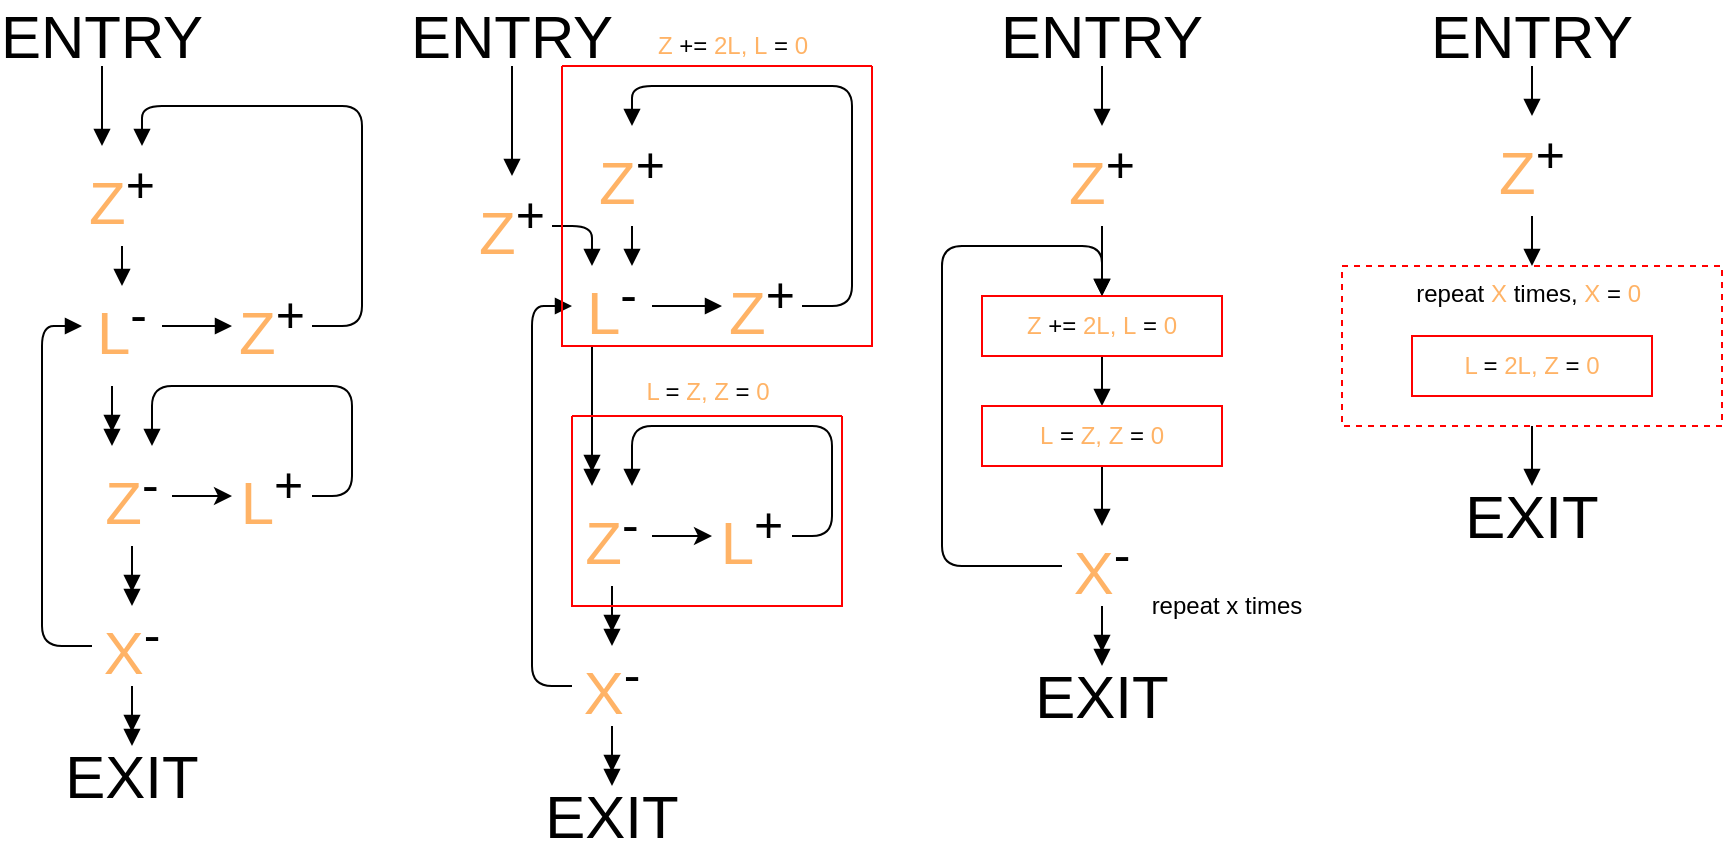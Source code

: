 <mxfile>
    <diagram id="1Uvh3A9aXFrwOpwsclRF" name="Page-1">
        <mxGraphModel dx="815" dy="1019" grid="1" gridSize="10" guides="1" tooltips="1" connect="1" arrows="1" fold="1" page="1" pageScale="1" pageWidth="850" pageHeight="1100" math="0" shadow="0">
            <root>
                <mxCell id="0"/>
                <mxCell id="1" parent="0"/>
                <mxCell id="10" style="edgeStyle=none;html=1;exitX=0.5;exitY=1;exitDx=0;exitDy=0;entryX=0.25;entryY=0;entryDx=0;entryDy=0;endArrow=block;endFill=1;" parent="1" source="2" target="3" edge="1">
                    <mxGeometry relative="1" as="geometry"/>
                </mxCell>
                <mxCell id="2" value="ENTRY" style="text;html=1;strokeColor=none;fillColor=none;align=center;verticalAlign=middle;whiteSpace=wrap;rounded=0;fontSize=30;" parent="1" vertex="1">
                    <mxGeometry x="60" y="50" width="100" height="30" as="geometry"/>
                </mxCell>
                <mxCell id="7" style="edgeStyle=none;html=1;exitX=0.5;exitY=1;exitDx=0;exitDy=0;entryX=0.5;entryY=0;entryDx=0;entryDy=0;endArrow=block;endFill=1;" parent="1" source="3" target="6" edge="1">
                    <mxGeometry relative="1" as="geometry"/>
                </mxCell>
                <mxCell id="16" style="edgeStyle=none;html=1;exitX=0.25;exitY=1;exitDx=0;exitDy=0;entryX=0.25;entryY=0;entryDx=0;entryDy=0;endArrow=doubleBlock;endFill=1;" parent="1" target="11" edge="1">
                    <mxGeometry relative="1" as="geometry">
                        <mxPoint x="115" y="240" as="sourcePoint"/>
                    </mxGeometry>
                </mxCell>
                <mxCell id="3" value="&lt;font color=&quot;#ffb366&quot;&gt;Z&lt;/font&gt;&lt;sup&gt;+&lt;/sup&gt;" style="text;html=1;strokeColor=none;fillColor=none;align=center;verticalAlign=middle;whiteSpace=wrap;rounded=0;fontSize=30;" parent="1" vertex="1">
                    <mxGeometry x="100" y="120" width="40" height="50" as="geometry"/>
                </mxCell>
                <mxCell id="9" style="edgeStyle=none;html=1;exitX=1;exitY=0.5;exitDx=0;exitDy=0;entryX=0.75;entryY=0;entryDx=0;entryDy=0;endArrow=block;endFill=1;" parent="1" source="4" target="3" edge="1">
                    <mxGeometry relative="1" as="geometry">
                        <Array as="points">
                            <mxPoint x="240" y="210"/>
                            <mxPoint x="240" y="100"/>
                            <mxPoint x="130" y="100"/>
                        </Array>
                    </mxGeometry>
                </mxCell>
                <mxCell id="4" value="&lt;font color=&quot;#ffb366&quot;&gt;Z&lt;/font&gt;&lt;sup&gt;+&lt;/sup&gt;" style="text;html=1;strokeColor=none;fillColor=none;align=center;verticalAlign=middle;whiteSpace=wrap;rounded=0;fontSize=30;" parent="1" vertex="1">
                    <mxGeometry x="175" y="185" width="40" height="50" as="geometry"/>
                </mxCell>
                <mxCell id="8" style="edgeStyle=none;html=1;exitX=1;exitY=0.5;exitDx=0;exitDy=0;entryX=0;entryY=0.5;entryDx=0;entryDy=0;endArrow=block;endFill=1;" parent="1" source="6" target="4" edge="1">
                    <mxGeometry relative="1" as="geometry"/>
                </mxCell>
                <mxCell id="6" value="&lt;font color=&quot;#ffb366&quot;&gt;L&lt;/font&gt;&lt;sup&gt;-&lt;/sup&gt;" style="text;html=1;strokeColor=none;fillColor=none;align=center;verticalAlign=middle;whiteSpace=wrap;rounded=0;fontSize=30;" parent="1" vertex="1">
                    <mxGeometry x="100" y="190" width="40" height="40" as="geometry"/>
                </mxCell>
                <mxCell id="14" style="edgeStyle=none;html=1;exitX=1;exitY=0.5;exitDx=0;exitDy=0;entryX=0;entryY=0.5;entryDx=0;entryDy=0;" parent="1" source="11" target="12" edge="1">
                    <mxGeometry relative="1" as="geometry"/>
                </mxCell>
                <mxCell id="17" style="edgeStyle=none;html=1;exitX=0.5;exitY=1;exitDx=0;exitDy=0;entryX=0.5;entryY=0;entryDx=0;entryDy=0;endArrow=doubleBlock;endFill=1;" parent="1" source="11" target="13" edge="1">
                    <mxGeometry relative="1" as="geometry"/>
                </mxCell>
                <mxCell id="11" value="&lt;font color=&quot;#ffb366&quot;&gt;Z&lt;/font&gt;&lt;sup&gt;-&lt;/sup&gt;" style="text;html=1;strokeColor=none;fillColor=none;align=center;verticalAlign=middle;whiteSpace=wrap;rounded=0;fontSize=30;" parent="1" vertex="1">
                    <mxGeometry x="105" y="270" width="40" height="50" as="geometry"/>
                </mxCell>
                <mxCell id="15" style="edgeStyle=none;html=1;exitX=1;exitY=0.5;exitDx=0;exitDy=0;entryX=0.75;entryY=0;entryDx=0;entryDy=0;endArrow=block;endFill=1;" parent="1" source="12" target="11" edge="1">
                    <mxGeometry relative="1" as="geometry">
                        <Array as="points">
                            <mxPoint x="235" y="295"/>
                            <mxPoint x="235" y="240"/>
                            <mxPoint x="135" y="240"/>
                        </Array>
                    </mxGeometry>
                </mxCell>
                <mxCell id="12" value="&lt;font color=&quot;#ffb366&quot;&gt;L&lt;/font&gt;&lt;sup&gt;+&lt;/sup&gt;" style="text;html=1;strokeColor=none;fillColor=none;align=center;verticalAlign=middle;whiteSpace=wrap;rounded=0;fontSize=30;" parent="1" vertex="1">
                    <mxGeometry x="175" y="270" width="40" height="50" as="geometry"/>
                </mxCell>
                <mxCell id="20" style="edgeStyle=none;html=1;exitX=0.5;exitY=1;exitDx=0;exitDy=0;entryX=0.5;entryY=0;entryDx=0;entryDy=0;endArrow=doubleBlock;endFill=1;" parent="1" source="13" target="19" edge="1">
                    <mxGeometry relative="1" as="geometry"/>
                </mxCell>
                <mxCell id="21" style="edgeStyle=none;html=1;exitX=0;exitY=0.5;exitDx=0;exitDy=0;entryX=0;entryY=0.5;entryDx=0;entryDy=0;endArrow=block;endFill=1;" parent="1" source="13" target="6" edge="1">
                    <mxGeometry relative="1" as="geometry">
                        <Array as="points">
                            <mxPoint x="80" y="370"/>
                            <mxPoint x="80" y="210"/>
                        </Array>
                    </mxGeometry>
                </mxCell>
                <mxCell id="13" value="&lt;font color=&quot;#ffb366&quot;&gt;X&lt;/font&gt;&lt;sup&gt;-&lt;/sup&gt;" style="text;html=1;strokeColor=none;fillColor=none;align=center;verticalAlign=middle;whiteSpace=wrap;rounded=0;fontSize=30;" parent="1" vertex="1">
                    <mxGeometry x="105" y="350" width="40" height="40" as="geometry"/>
                </mxCell>
                <mxCell id="19" value="EXIT" style="text;html=1;strokeColor=none;fillColor=none;align=center;verticalAlign=middle;whiteSpace=wrap;rounded=0;fontSize=30;" parent="1" vertex="1">
                    <mxGeometry x="70" y="420" width="110" height="30" as="geometry"/>
                </mxCell>
                <mxCell id="22" style="edgeStyle=none;html=1;exitX=0.5;exitY=1;exitDx=0;exitDy=0;entryX=0.5;entryY=0;entryDx=0;entryDy=0;endArrow=block;endFill=1;" parent="1" source="23" target="26" edge="1">
                    <mxGeometry relative="1" as="geometry"/>
                </mxCell>
                <mxCell id="23" value="ENTRY" style="text;html=1;strokeColor=none;fillColor=none;align=center;verticalAlign=middle;whiteSpace=wrap;rounded=0;fontSize=30;" parent="1" vertex="1">
                    <mxGeometry x="265" y="50" width="100" height="30" as="geometry"/>
                </mxCell>
                <mxCell id="24" style="edgeStyle=none;html=1;exitX=0.5;exitY=1;exitDx=0;exitDy=0;entryX=0.75;entryY=0;entryDx=0;entryDy=0;endArrow=block;endFill=1;" parent="1" source="40" target="30" edge="1">
                    <mxGeometry relative="1" as="geometry"/>
                </mxCell>
                <mxCell id="25" style="edgeStyle=none;html=1;exitX=0.25;exitY=1;exitDx=0;exitDy=0;entryX=0.25;entryY=0;entryDx=0;entryDy=0;endArrow=doubleBlock;endFill=1;" parent="1" source="30" target="33" edge="1">
                    <mxGeometry relative="1" as="geometry">
                        <mxPoint x="360" y="240" as="sourcePoint"/>
                    </mxGeometry>
                </mxCell>
                <mxCell id="41" style="edgeStyle=none;html=1;exitX=1;exitY=0.5;exitDx=0;exitDy=0;entryX=0.25;entryY=0;entryDx=0;entryDy=0;endArrow=block;endFill=1;" parent="1" source="26" target="30" edge="1">
                    <mxGeometry relative="1" as="geometry">
                        <Array as="points">
                            <mxPoint x="355" y="160"/>
                        </Array>
                    </mxGeometry>
                </mxCell>
                <mxCell id="26" value="&lt;font color=&quot;#ffb366&quot;&gt;Z&lt;/font&gt;&lt;sup&gt;+&lt;/sup&gt;" style="text;html=1;strokeColor=none;fillColor=none;align=center;verticalAlign=middle;whiteSpace=wrap;rounded=0;fontSize=30;" parent="1" vertex="1">
                    <mxGeometry x="295" y="135" width="40" height="50" as="geometry"/>
                </mxCell>
                <mxCell id="27" style="edgeStyle=none;html=1;exitX=1;exitY=0.5;exitDx=0;exitDy=0;entryX=0.5;entryY=0;entryDx=0;entryDy=0;endArrow=block;endFill=1;" parent="1" source="28" target="40" edge="1">
                    <mxGeometry relative="1" as="geometry">
                        <Array as="points">
                            <mxPoint x="485" y="200"/>
                            <mxPoint x="485" y="90"/>
                            <mxPoint x="375" y="90"/>
                        </Array>
                    </mxGeometry>
                </mxCell>
                <mxCell id="28" value="&lt;font color=&quot;#ffb366&quot;&gt;Z&lt;/font&gt;&lt;sup&gt;+&lt;/sup&gt;" style="text;html=1;strokeColor=none;fillColor=none;align=center;verticalAlign=middle;whiteSpace=wrap;rounded=0;fontSize=30;" parent="1" vertex="1">
                    <mxGeometry x="420" y="175" width="40" height="50" as="geometry"/>
                </mxCell>
                <mxCell id="29" style="edgeStyle=none;html=1;exitX=1;exitY=0.5;exitDx=0;exitDy=0;entryX=0;entryY=0.5;entryDx=0;entryDy=0;endArrow=block;endFill=1;" parent="1" source="30" target="28" edge="1">
                    <mxGeometry relative="1" as="geometry"/>
                </mxCell>
                <mxCell id="30" value="&lt;font color=&quot;#ffb366&quot;&gt;L&lt;/font&gt;&lt;sup&gt;-&lt;/sup&gt;" style="text;html=1;strokeColor=none;fillColor=none;align=center;verticalAlign=middle;whiteSpace=wrap;rounded=0;fontSize=30;" parent="1" vertex="1">
                    <mxGeometry x="345" y="180" width="40" height="40" as="geometry"/>
                </mxCell>
                <mxCell id="31" style="edgeStyle=none;html=1;exitX=1;exitY=0.5;exitDx=0;exitDy=0;entryX=0;entryY=0.5;entryDx=0;entryDy=0;" parent="1" source="33" target="35" edge="1">
                    <mxGeometry relative="1" as="geometry"/>
                </mxCell>
                <mxCell id="32" style="edgeStyle=none;html=1;exitX=0.5;exitY=1;exitDx=0;exitDy=0;entryX=0.5;entryY=0;entryDx=0;entryDy=0;endArrow=doubleBlock;endFill=1;" parent="1" source="33" target="38" edge="1">
                    <mxGeometry relative="1" as="geometry"/>
                </mxCell>
                <mxCell id="33" value="&lt;font color=&quot;#ffb366&quot;&gt;Z&lt;/font&gt;&lt;sup&gt;-&lt;/sup&gt;" style="text;html=1;strokeColor=none;fillColor=none;align=center;verticalAlign=middle;whiteSpace=wrap;rounded=0;fontSize=30;" parent="1" vertex="1">
                    <mxGeometry x="345" y="290" width="40" height="50" as="geometry"/>
                </mxCell>
                <mxCell id="34" style="edgeStyle=none;html=1;exitX=1;exitY=0.5;exitDx=0;exitDy=0;entryX=0.75;entryY=0;entryDx=0;entryDy=0;endArrow=block;endFill=1;" parent="1" source="35" target="33" edge="1">
                    <mxGeometry relative="1" as="geometry">
                        <Array as="points">
                            <mxPoint x="475" y="315"/>
                            <mxPoint x="475" y="260"/>
                            <mxPoint x="375" y="260"/>
                        </Array>
                    </mxGeometry>
                </mxCell>
                <mxCell id="35" value="&lt;font color=&quot;#ffb366&quot;&gt;L&lt;/font&gt;&lt;sup&gt;+&lt;/sup&gt;" style="text;html=1;strokeColor=none;fillColor=none;align=center;verticalAlign=middle;whiteSpace=wrap;rounded=0;fontSize=30;" parent="1" vertex="1">
                    <mxGeometry x="415" y="290" width="40" height="50" as="geometry"/>
                </mxCell>
                <mxCell id="36" style="edgeStyle=none;html=1;exitX=0.5;exitY=1;exitDx=0;exitDy=0;entryX=0.5;entryY=0;entryDx=0;entryDy=0;endArrow=doubleBlock;endFill=1;" parent="1" source="38" target="39" edge="1">
                    <mxGeometry relative="1" as="geometry"/>
                </mxCell>
                <mxCell id="37" style="edgeStyle=none;html=1;exitX=0;exitY=0.5;exitDx=0;exitDy=0;entryX=0;entryY=0.5;entryDx=0;entryDy=0;endArrow=block;endFill=1;" parent="1" source="38" target="30" edge="1">
                    <mxGeometry relative="1" as="geometry">
                        <Array as="points">
                            <mxPoint x="325" y="390"/>
                            <mxPoint x="325" y="200"/>
                        </Array>
                    </mxGeometry>
                </mxCell>
                <mxCell id="38" value="&lt;font color=&quot;#ffb366&quot;&gt;X&lt;/font&gt;&lt;sup&gt;-&lt;/sup&gt;" style="text;html=1;strokeColor=none;fillColor=none;align=center;verticalAlign=middle;whiteSpace=wrap;rounded=0;fontSize=30;" parent="1" vertex="1">
                    <mxGeometry x="345" y="370" width="40" height="40" as="geometry"/>
                </mxCell>
                <mxCell id="39" value="EXIT" style="text;html=1;strokeColor=none;fillColor=none;align=center;verticalAlign=middle;whiteSpace=wrap;rounded=0;fontSize=30;" parent="1" vertex="1">
                    <mxGeometry x="310" y="440" width="110" height="30" as="geometry"/>
                </mxCell>
                <mxCell id="40" value="&lt;font color=&quot;#ffb366&quot;&gt;Z&lt;/font&gt;&lt;sup&gt;+&lt;/sup&gt;" style="text;html=1;strokeColor=none;fillColor=none;align=center;verticalAlign=middle;whiteSpace=wrap;rounded=0;fontSize=30;" parent="1" vertex="1">
                    <mxGeometry x="355" y="110" width="40" height="50" as="geometry"/>
                </mxCell>
                <mxCell id="42" value="" style="swimlane;startSize=0;strokeColor=#FF0000;" parent="1" vertex="1">
                    <mxGeometry x="340" y="80" width="155" height="140" as="geometry"/>
                </mxCell>
                <mxCell id="43" value="" style="swimlane;startSize=0;strokeColor=#FF0000;" parent="1" vertex="1">
                    <mxGeometry x="345" y="255" width="135" height="95" as="geometry"/>
                </mxCell>
                <mxCell id="44" value="&lt;font color=&quot;#ffb366&quot;&gt;L&lt;/font&gt; =&amp;nbsp;&lt;span style=&quot;color: rgb(255 , 179 , 102)&quot;&gt;Z, Z&amp;nbsp;&lt;/span&gt;=&lt;span style=&quot;color: rgb(255 , 179 , 102)&quot;&gt;&amp;nbsp;0&lt;/span&gt;" style="text;html=1;strokeColor=none;fillColor=none;align=center;verticalAlign=middle;whiteSpace=wrap;rounded=0;" parent="1" vertex="1">
                    <mxGeometry x="377.5" y="235" width="70" height="15" as="geometry"/>
                </mxCell>
                <mxCell id="46" value="&lt;font color=&quot;#ffb366&quot;&gt;Z &lt;/font&gt;+=&lt;font color=&quot;#ffb366&quot;&gt;&amp;nbsp;2L, L&amp;nbsp;&lt;/font&gt;=&lt;font color=&quot;#ffb366&quot;&gt;&amp;nbsp;0&lt;/font&gt;" style="text;html=1;strokeColor=none;fillColor=none;align=center;verticalAlign=middle;whiteSpace=wrap;rounded=0;" parent="1" vertex="1">
                    <mxGeometry x="383" y="60" width="85" height="20" as="geometry"/>
                </mxCell>
                <mxCell id="50" style="edgeStyle=none;html=1;exitX=0.5;exitY=1;exitDx=0;exitDy=0;entryX=0.5;entryY=0;entryDx=0;entryDy=0;fontColor=#FFB366;endArrow=block;endFill=1;" parent="1" source="48" target="49" edge="1">
                    <mxGeometry relative="1" as="geometry"/>
                </mxCell>
                <mxCell id="48" value="ENTRY" style="text;html=1;strokeColor=none;fillColor=none;align=center;verticalAlign=middle;whiteSpace=wrap;rounded=0;fontSize=30;" parent="1" vertex="1">
                    <mxGeometry x="560" y="50" width="100" height="30" as="geometry"/>
                </mxCell>
                <mxCell id="53" style="edgeStyle=none;html=1;exitX=0.5;exitY=1;exitDx=0;exitDy=0;entryX=0.5;entryY=0;entryDx=0;entryDy=0;fontColor=#FFB366;endArrow=block;endFill=1;" parent="1" source="49" target="52" edge="1">
                    <mxGeometry relative="1" as="geometry"/>
                </mxCell>
                <mxCell id="49" value="&lt;font color=&quot;#ffb366&quot;&gt;Z&lt;/font&gt;&lt;sup&gt;+&lt;/sup&gt;" style="text;html=1;strokeColor=none;fillColor=none;align=center;verticalAlign=middle;whiteSpace=wrap;rounded=0;fontSize=30;" parent="1" vertex="1">
                    <mxGeometry x="590" y="110" width="40" height="50" as="geometry"/>
                </mxCell>
                <mxCell id="55" style="edgeStyle=none;html=1;exitX=0.5;exitY=1;exitDx=0;exitDy=0;entryX=0.5;entryY=0;entryDx=0;entryDy=0;fontColor=#FFB366;endArrow=block;endFill=1;" parent="1" source="52" target="54" edge="1">
                    <mxGeometry relative="1" as="geometry"/>
                </mxCell>
                <mxCell id="52" value="&lt;font color=&quot;#ffb366&quot;&gt;Z&amp;nbsp;&lt;/font&gt;&lt;font color=&quot;#000000&quot;&gt;+=&lt;/font&gt;&lt;font color=&quot;#ffb366&quot;&gt;&amp;nbsp;2L, L&amp;nbsp;&lt;/font&gt;&lt;font color=&quot;#000000&quot;&gt;=&lt;/font&gt;&lt;font color=&quot;#ffb366&quot;&gt;&amp;nbsp;0&lt;/font&gt;" style="rounded=0;whiteSpace=wrap;html=1;fontColor=#FFB366;strokeColor=#FF0000;fillColor=none;" parent="1" vertex="1">
                    <mxGeometry x="550" y="195" width="120" height="30" as="geometry"/>
                </mxCell>
                <mxCell id="57" style="edgeStyle=none;html=1;exitX=0.5;exitY=1;exitDx=0;exitDy=0;entryX=0.5;entryY=0;entryDx=0;entryDy=0;fontColor=#FFB366;endArrow=block;endFill=1;" parent="1" source="54" target="56" edge="1">
                    <mxGeometry relative="1" as="geometry"/>
                </mxCell>
                <mxCell id="54" value="&lt;font color=&quot;#ffb366&quot;&gt;L&lt;/font&gt;&lt;span style=&quot;color: rgb(240 , 240 , 240)&quot;&gt;&amp;nbsp;&lt;/span&gt;&lt;font color=&quot;#000000&quot;&gt;=&amp;nbsp;&lt;/font&gt;Z, Z&amp;nbsp;&lt;font color=&quot;#000000&quot;&gt;=&lt;/font&gt;&amp;nbsp;0" style="rounded=0;whiteSpace=wrap;html=1;fontColor=#FFB366;strokeColor=#FF0000;fillColor=none;" parent="1" vertex="1">
                    <mxGeometry x="550" y="250" width="120" height="30" as="geometry"/>
                </mxCell>
                <mxCell id="58" style="edgeStyle=none;html=1;exitX=0;exitY=0.5;exitDx=0;exitDy=0;entryX=0.5;entryY=0;entryDx=0;entryDy=0;fontColor=#FFB366;endArrow=block;endFill=1;" parent="1" source="56" target="52" edge="1">
                    <mxGeometry relative="1" as="geometry">
                        <Array as="points">
                            <mxPoint x="530" y="330"/>
                            <mxPoint x="530" y="170"/>
                            <mxPoint x="610" y="170"/>
                        </Array>
                    </mxGeometry>
                </mxCell>
                <mxCell id="60" style="edgeStyle=none;html=1;exitX=0.5;exitY=1;exitDx=0;exitDy=0;entryX=0.5;entryY=0;entryDx=0;entryDy=0;fontColor=#FFB366;endArrow=doubleBlock;endFill=1;" parent="1" source="56" target="59" edge="1">
                    <mxGeometry relative="1" as="geometry"/>
                </mxCell>
                <mxCell id="56" value="&lt;font color=&quot;#ffb366&quot;&gt;X&lt;/font&gt;&lt;sup&gt;-&lt;/sup&gt;" style="text;html=1;strokeColor=none;fillColor=none;align=center;verticalAlign=middle;whiteSpace=wrap;rounded=0;fontSize=30;" parent="1" vertex="1">
                    <mxGeometry x="590" y="310" width="40" height="40" as="geometry"/>
                </mxCell>
                <mxCell id="59" value="EXIT" style="text;html=1;strokeColor=none;fillColor=none;align=center;verticalAlign=middle;whiteSpace=wrap;rounded=0;fontSize=30;" parent="1" vertex="1">
                    <mxGeometry x="555" y="380" width="110" height="30" as="geometry"/>
                </mxCell>
                <mxCell id="61" value="repeat x times" style="text;html=1;strokeColor=none;fillColor=none;align=center;verticalAlign=middle;whiteSpace=wrap;rounded=0;" parent="1" vertex="1">
                    <mxGeometry x="630" y="340" width="85" height="20" as="geometry"/>
                </mxCell>
                <mxCell id="82" style="edgeStyle=none;html=1;exitX=0.5;exitY=1;exitDx=0;exitDy=0;entryX=0.5;entryY=0;entryDx=0;entryDy=0;fontColor=#000000;endArrow=block;endFill=1;" parent="1" source="75" target="81" edge="1">
                    <mxGeometry relative="1" as="geometry"/>
                </mxCell>
                <mxCell id="75" value="&lt;font color=&quot;#000000&quot;&gt;repeat&lt;/font&gt;&lt;span style=&quot;color: rgb(240 , 240 , 240)&quot;&gt;&amp;nbsp;&lt;/span&gt;&lt;font color=&quot;#ffb366&quot;&gt;X&amp;nbsp;&lt;/font&gt;&lt;font color=&quot;#000000&quot;&gt;times,&lt;/font&gt;&lt;font color=&quot;#ffb366&quot;&gt;&amp;nbsp;X&amp;nbsp;&lt;/font&gt;&lt;font color=&quot;#000000&quot;&gt;=&lt;/font&gt;&lt;font color=&quot;#ffb366&quot;&gt;&amp;nbsp;0&amp;nbsp;&lt;/font&gt;" style="rounded=0;whiteSpace=wrap;html=1;fontColor=#FFB366;strokeColor=#FF0000;fillColor=none;verticalAlign=top;dashed=1;" parent="1" vertex="1">
                    <mxGeometry x="730" y="180" width="190" height="80" as="geometry"/>
                </mxCell>
                <mxCell id="76" value="L &lt;font color=&quot;#000000&quot;&gt;=&lt;/font&gt; 2L, Z &lt;font color=&quot;#000000&quot;&gt;=&lt;/font&gt; 0" style="rounded=0;whiteSpace=wrap;html=1;fontColor=#FFB366;strokeColor=#FF0000;fillColor=none;" parent="1" vertex="1">
                    <mxGeometry x="765" y="215" width="120" height="30" as="geometry"/>
                </mxCell>
                <mxCell id="78" style="edgeStyle=none;html=1;exitX=0.5;exitY=1;exitDx=0;exitDy=0;entryX=0.5;entryY=0;entryDx=0;entryDy=0;fontColor=#000000;endArrow=block;endFill=1;" parent="1" source="77" target="75" edge="1">
                    <mxGeometry relative="1" as="geometry"/>
                </mxCell>
                <mxCell id="77" value="&lt;font color=&quot;#ffb366&quot;&gt;Z&lt;/font&gt;&lt;sup&gt;+&lt;/sup&gt;" style="text;html=1;strokeColor=none;fillColor=none;align=center;verticalAlign=middle;whiteSpace=wrap;rounded=0;fontSize=30;" parent="1" vertex="1">
                    <mxGeometry x="805" y="105" width="40" height="50" as="geometry"/>
                </mxCell>
                <mxCell id="80" style="edgeStyle=none;html=1;exitX=0.5;exitY=1;exitDx=0;exitDy=0;entryX=0.5;entryY=0;entryDx=0;entryDy=0;fontColor=#000000;endArrow=block;endFill=1;" parent="1" source="79" target="77" edge="1">
                    <mxGeometry relative="1" as="geometry"/>
                </mxCell>
                <mxCell id="79" value="ENTRY" style="text;html=1;strokeColor=none;fillColor=none;align=center;verticalAlign=middle;whiteSpace=wrap;rounded=0;fontSize=30;" parent="1" vertex="1">
                    <mxGeometry x="775" y="50" width="100" height="30" as="geometry"/>
                </mxCell>
                <mxCell id="81" value="EXIT" style="text;html=1;strokeColor=none;fillColor=none;align=center;verticalAlign=middle;whiteSpace=wrap;rounded=0;fontSize=30;" parent="1" vertex="1">
                    <mxGeometry x="770" y="290" width="110" height="30" as="geometry"/>
                </mxCell>
            </root>
        </mxGraphModel>
    </diagram>
</mxfile>